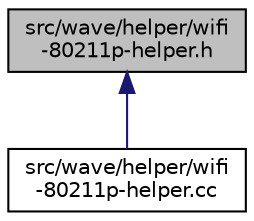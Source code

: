 digraph "src/wave/helper/wifi-80211p-helper.h"
{
 // LATEX_PDF_SIZE
  edge [fontname="Helvetica",fontsize="10",labelfontname="Helvetica",labelfontsize="10"];
  node [fontname="Helvetica",fontsize="10",shape=record];
  Node1 [label="src/wave/helper/wifi\l-80211p-helper.h",height=0.2,width=0.4,color="black", fillcolor="grey75", style="filled", fontcolor="black",tooltip=" "];
  Node1 -> Node2 [dir="back",color="midnightblue",fontsize="10",style="solid",fontname="Helvetica"];
  Node2 [label="src/wave/helper/wifi\l-80211p-helper.cc",height=0.2,width=0.4,color="black", fillcolor="white", style="filled",URL="$wifi-80211p-helper_8cc.html",tooltip=" "];
}

